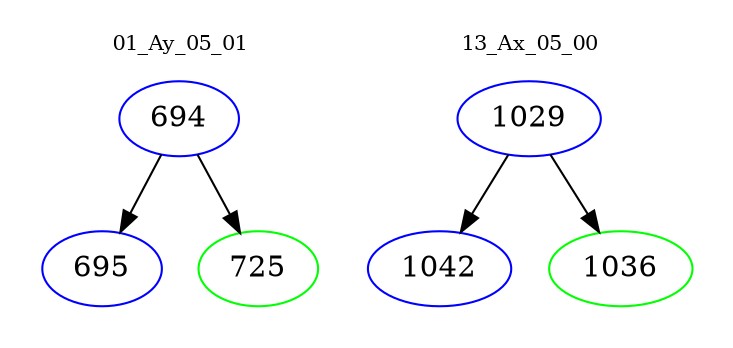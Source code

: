 digraph{
subgraph cluster_0 {
color = white
label = "01_Ay_05_01";
fontsize=10;
T0_694 [label="694", color="blue"]
T0_694 -> T0_695 [color="black"]
T0_695 [label="695", color="blue"]
T0_694 -> T0_725 [color="black"]
T0_725 [label="725", color="green"]
}
subgraph cluster_1 {
color = white
label = "13_Ax_05_00";
fontsize=10;
T1_1029 [label="1029", color="blue"]
T1_1029 -> T1_1042 [color="black"]
T1_1042 [label="1042", color="blue"]
T1_1029 -> T1_1036 [color="black"]
T1_1036 [label="1036", color="green"]
}
}
